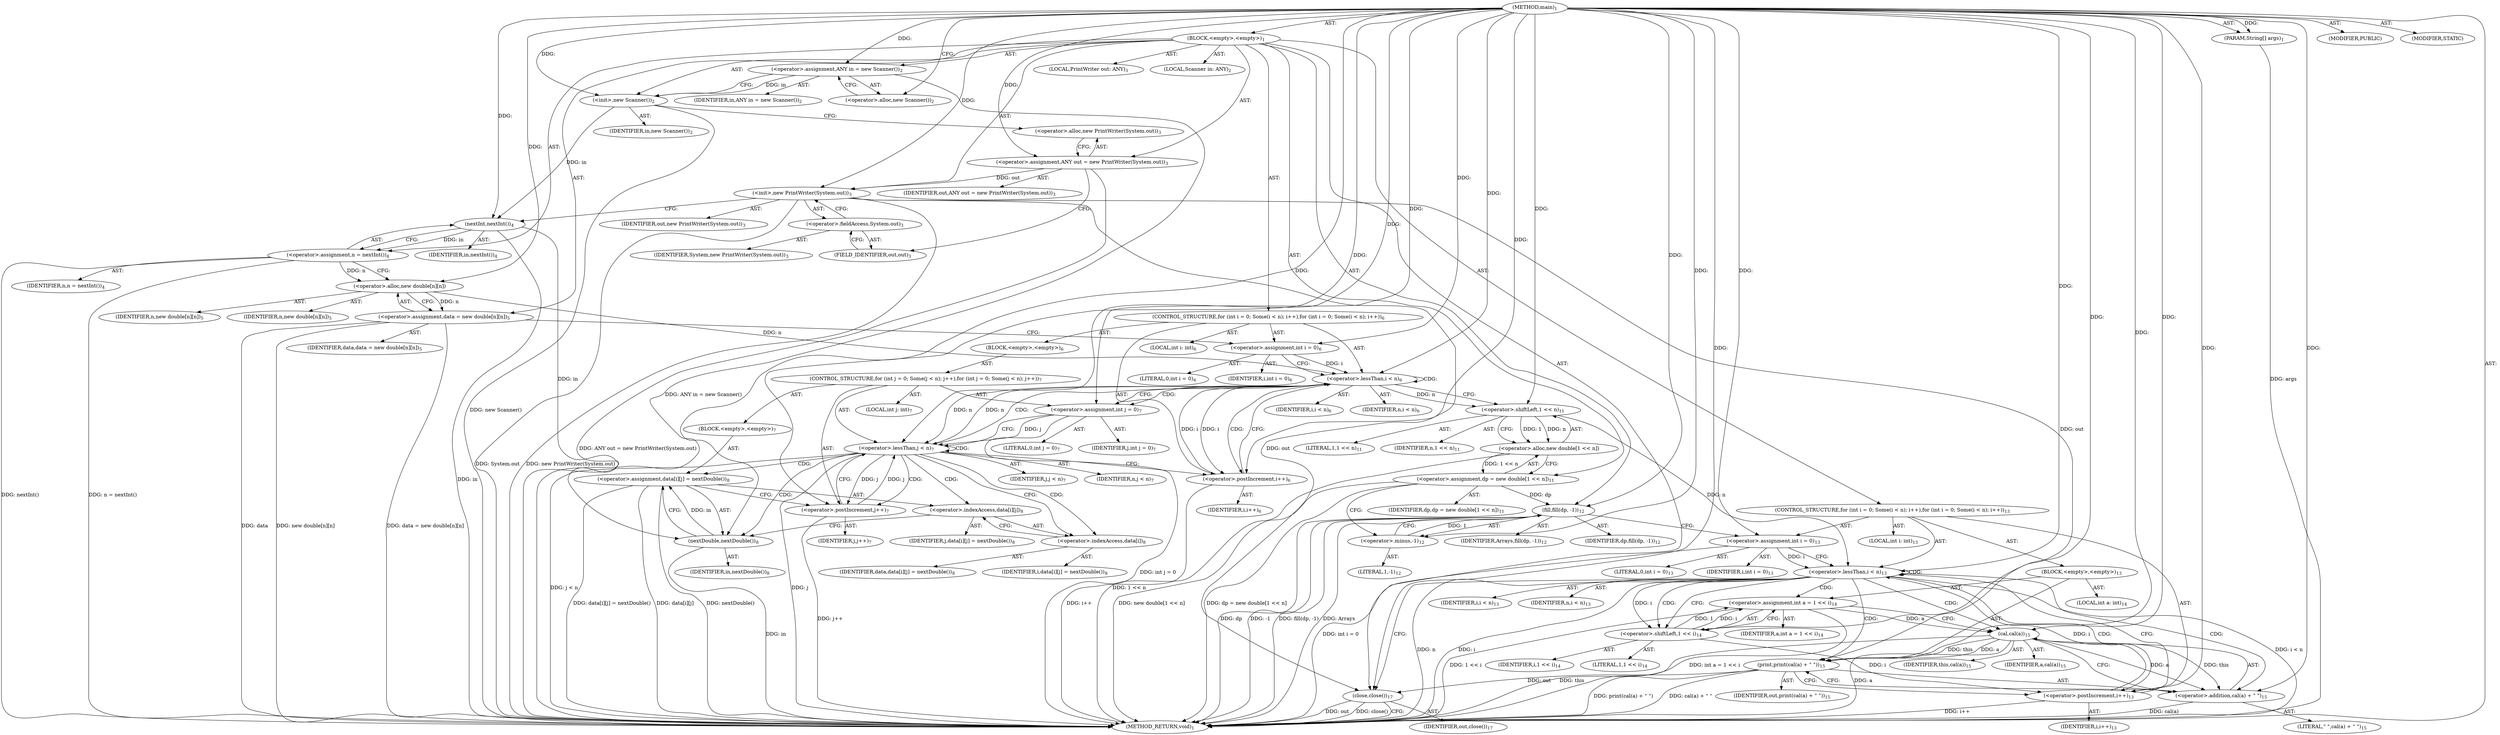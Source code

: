 digraph "main" {  
"21" [label = <(METHOD,main)<SUB>1</SUB>> ]
"22" [label = <(PARAM,String[] args)<SUB>1</SUB>> ]
"23" [label = <(BLOCK,&lt;empty&gt;,&lt;empty&gt;)<SUB>1</SUB>> ]
"4" [label = <(LOCAL,Scanner in: ANY)<SUB>2</SUB>> ]
"24" [label = <(&lt;operator&gt;.assignment,ANY in = new Scanner())<SUB>2</SUB>> ]
"25" [label = <(IDENTIFIER,in,ANY in = new Scanner())<SUB>2</SUB>> ]
"26" [label = <(&lt;operator&gt;.alloc,new Scanner())<SUB>2</SUB>> ]
"27" [label = <(&lt;init&gt;,new Scanner())<SUB>2</SUB>> ]
"3" [label = <(IDENTIFIER,in,new Scanner())<SUB>2</SUB>> ]
"6" [label = <(LOCAL,PrintWriter out: ANY)<SUB>3</SUB>> ]
"28" [label = <(&lt;operator&gt;.assignment,ANY out = new PrintWriter(System.out))<SUB>3</SUB>> ]
"29" [label = <(IDENTIFIER,out,ANY out = new PrintWriter(System.out))<SUB>3</SUB>> ]
"30" [label = <(&lt;operator&gt;.alloc,new PrintWriter(System.out))<SUB>3</SUB>> ]
"31" [label = <(&lt;init&gt;,new PrintWriter(System.out))<SUB>3</SUB>> ]
"5" [label = <(IDENTIFIER,out,new PrintWriter(System.out))<SUB>3</SUB>> ]
"32" [label = <(&lt;operator&gt;.fieldAccess,System.out)<SUB>3</SUB>> ]
"33" [label = <(IDENTIFIER,System,new PrintWriter(System.out))<SUB>3</SUB>> ]
"34" [label = <(FIELD_IDENTIFIER,out,out)<SUB>3</SUB>> ]
"35" [label = <(&lt;operator&gt;.assignment,n = nextInt())<SUB>4</SUB>> ]
"36" [label = <(IDENTIFIER,n,n = nextInt())<SUB>4</SUB>> ]
"37" [label = <(nextInt,nextInt())<SUB>4</SUB>> ]
"38" [label = <(IDENTIFIER,in,nextInt())<SUB>4</SUB>> ]
"39" [label = <(&lt;operator&gt;.assignment,data = new double[n][n])<SUB>5</SUB>> ]
"40" [label = <(IDENTIFIER,data,data = new double[n][n])<SUB>5</SUB>> ]
"41" [label = <(&lt;operator&gt;.alloc,new double[n][n])> ]
"42" [label = <(IDENTIFIER,n,new double[n][n])<SUB>5</SUB>> ]
"43" [label = <(IDENTIFIER,n,new double[n][n])<SUB>5</SUB>> ]
"44" [label = <(CONTROL_STRUCTURE,for (int i = 0; Some(i &lt; n); i++),for (int i = 0; Some(i &lt; n); i++))<SUB>6</SUB>> ]
"45" [label = <(LOCAL,int i: int)<SUB>6</SUB>> ]
"46" [label = <(&lt;operator&gt;.assignment,int i = 0)<SUB>6</SUB>> ]
"47" [label = <(IDENTIFIER,i,int i = 0)<SUB>6</SUB>> ]
"48" [label = <(LITERAL,0,int i = 0)<SUB>6</SUB>> ]
"49" [label = <(&lt;operator&gt;.lessThan,i &lt; n)<SUB>6</SUB>> ]
"50" [label = <(IDENTIFIER,i,i &lt; n)<SUB>6</SUB>> ]
"51" [label = <(IDENTIFIER,n,i &lt; n)<SUB>6</SUB>> ]
"52" [label = <(&lt;operator&gt;.postIncrement,i++)<SUB>6</SUB>> ]
"53" [label = <(IDENTIFIER,i,i++)<SUB>6</SUB>> ]
"54" [label = <(BLOCK,&lt;empty&gt;,&lt;empty&gt;)<SUB>6</SUB>> ]
"55" [label = <(CONTROL_STRUCTURE,for (int j = 0; Some(j &lt; n); j++),for (int j = 0; Some(j &lt; n); j++))<SUB>7</SUB>> ]
"56" [label = <(LOCAL,int j: int)<SUB>7</SUB>> ]
"57" [label = <(&lt;operator&gt;.assignment,int j = 0)<SUB>7</SUB>> ]
"58" [label = <(IDENTIFIER,j,int j = 0)<SUB>7</SUB>> ]
"59" [label = <(LITERAL,0,int j = 0)<SUB>7</SUB>> ]
"60" [label = <(&lt;operator&gt;.lessThan,j &lt; n)<SUB>7</SUB>> ]
"61" [label = <(IDENTIFIER,j,j &lt; n)<SUB>7</SUB>> ]
"62" [label = <(IDENTIFIER,n,j &lt; n)<SUB>7</SUB>> ]
"63" [label = <(&lt;operator&gt;.postIncrement,j++)<SUB>7</SUB>> ]
"64" [label = <(IDENTIFIER,j,j++)<SUB>7</SUB>> ]
"65" [label = <(BLOCK,&lt;empty&gt;,&lt;empty&gt;)<SUB>7</SUB>> ]
"66" [label = <(&lt;operator&gt;.assignment,data[i][j] = nextDouble())<SUB>8</SUB>> ]
"67" [label = <(&lt;operator&gt;.indexAccess,data[i][j])<SUB>8</SUB>> ]
"68" [label = <(&lt;operator&gt;.indexAccess,data[i])<SUB>8</SUB>> ]
"69" [label = <(IDENTIFIER,data,data[i][j] = nextDouble())<SUB>8</SUB>> ]
"70" [label = <(IDENTIFIER,i,data[i][j] = nextDouble())<SUB>8</SUB>> ]
"71" [label = <(IDENTIFIER,j,data[i][j] = nextDouble())<SUB>8</SUB>> ]
"72" [label = <(nextDouble,nextDouble())<SUB>8</SUB>> ]
"73" [label = <(IDENTIFIER,in,nextDouble())<SUB>8</SUB>> ]
"74" [label = <(&lt;operator&gt;.assignment,dp = new double[1 &lt;&lt; n])<SUB>11</SUB>> ]
"75" [label = <(IDENTIFIER,dp,dp = new double[1 &lt;&lt; n])<SUB>11</SUB>> ]
"76" [label = <(&lt;operator&gt;.alloc,new double[1 &lt;&lt; n])> ]
"77" [label = <(&lt;operator&gt;.shiftLeft,1 &lt;&lt; n)<SUB>11</SUB>> ]
"78" [label = <(LITERAL,1,1 &lt;&lt; n)<SUB>11</SUB>> ]
"79" [label = <(IDENTIFIER,n,1 &lt;&lt; n)<SUB>11</SUB>> ]
"80" [label = <(fill,fill(dp, -1))<SUB>12</SUB>> ]
"81" [label = <(IDENTIFIER,Arrays,fill(dp, -1))<SUB>12</SUB>> ]
"82" [label = <(IDENTIFIER,dp,fill(dp, -1))<SUB>12</SUB>> ]
"83" [label = <(&lt;operator&gt;.minus,-1)<SUB>12</SUB>> ]
"84" [label = <(LITERAL,1,-1)<SUB>12</SUB>> ]
"85" [label = <(CONTROL_STRUCTURE,for (int i = 0; Some(i &lt; n); i++),for (int i = 0; Some(i &lt; n); i++))<SUB>13</SUB>> ]
"86" [label = <(LOCAL,int i: int)<SUB>13</SUB>> ]
"87" [label = <(&lt;operator&gt;.assignment,int i = 0)<SUB>13</SUB>> ]
"88" [label = <(IDENTIFIER,i,int i = 0)<SUB>13</SUB>> ]
"89" [label = <(LITERAL,0,int i = 0)<SUB>13</SUB>> ]
"90" [label = <(&lt;operator&gt;.lessThan,i &lt; n)<SUB>13</SUB>> ]
"91" [label = <(IDENTIFIER,i,i &lt; n)<SUB>13</SUB>> ]
"92" [label = <(IDENTIFIER,n,i &lt; n)<SUB>13</SUB>> ]
"93" [label = <(&lt;operator&gt;.postIncrement,i++)<SUB>13</SUB>> ]
"94" [label = <(IDENTIFIER,i,i++)<SUB>13</SUB>> ]
"95" [label = <(BLOCK,&lt;empty&gt;,&lt;empty&gt;)<SUB>13</SUB>> ]
"96" [label = <(LOCAL,int a: int)<SUB>14</SUB>> ]
"97" [label = <(&lt;operator&gt;.assignment,int a = 1 &lt;&lt; i)<SUB>14</SUB>> ]
"98" [label = <(IDENTIFIER,a,int a = 1 &lt;&lt; i)<SUB>14</SUB>> ]
"99" [label = <(&lt;operator&gt;.shiftLeft,1 &lt;&lt; i)<SUB>14</SUB>> ]
"100" [label = <(LITERAL,1,1 &lt;&lt; i)<SUB>14</SUB>> ]
"101" [label = <(IDENTIFIER,i,1 &lt;&lt; i)<SUB>14</SUB>> ]
"102" [label = <(print,print(cal(a) + &quot; &quot;))<SUB>15</SUB>> ]
"103" [label = <(IDENTIFIER,out,print(cal(a) + &quot; &quot;))<SUB>15</SUB>> ]
"104" [label = <(&lt;operator&gt;.addition,cal(a) + &quot; &quot;)<SUB>15</SUB>> ]
"105" [label = <(cal,cal(a))<SUB>15</SUB>> ]
"106" [label = <(IDENTIFIER,this,cal(a))<SUB>15</SUB>> ]
"107" [label = <(IDENTIFIER,a,cal(a))<SUB>15</SUB>> ]
"108" [label = <(LITERAL,&quot; &quot;,cal(a) + &quot; &quot;)<SUB>15</SUB>> ]
"109" [label = <(close,close())<SUB>17</SUB>> ]
"110" [label = <(IDENTIFIER,out,close())<SUB>17</SUB>> ]
"111" [label = <(MODIFIER,PUBLIC)> ]
"112" [label = <(MODIFIER,STATIC)> ]
"113" [label = <(METHOD_RETURN,void)<SUB>1</SUB>> ]
  "21" -> "22"  [ label = "AST: "] 
  "21" -> "23"  [ label = "AST: "] 
  "21" -> "111"  [ label = "AST: "] 
  "21" -> "112"  [ label = "AST: "] 
  "21" -> "113"  [ label = "AST: "] 
  "23" -> "4"  [ label = "AST: "] 
  "23" -> "24"  [ label = "AST: "] 
  "23" -> "27"  [ label = "AST: "] 
  "23" -> "6"  [ label = "AST: "] 
  "23" -> "28"  [ label = "AST: "] 
  "23" -> "31"  [ label = "AST: "] 
  "23" -> "35"  [ label = "AST: "] 
  "23" -> "39"  [ label = "AST: "] 
  "23" -> "44"  [ label = "AST: "] 
  "23" -> "74"  [ label = "AST: "] 
  "23" -> "80"  [ label = "AST: "] 
  "23" -> "85"  [ label = "AST: "] 
  "23" -> "109"  [ label = "AST: "] 
  "24" -> "25"  [ label = "AST: "] 
  "24" -> "26"  [ label = "AST: "] 
  "27" -> "3"  [ label = "AST: "] 
  "28" -> "29"  [ label = "AST: "] 
  "28" -> "30"  [ label = "AST: "] 
  "31" -> "5"  [ label = "AST: "] 
  "31" -> "32"  [ label = "AST: "] 
  "32" -> "33"  [ label = "AST: "] 
  "32" -> "34"  [ label = "AST: "] 
  "35" -> "36"  [ label = "AST: "] 
  "35" -> "37"  [ label = "AST: "] 
  "37" -> "38"  [ label = "AST: "] 
  "39" -> "40"  [ label = "AST: "] 
  "39" -> "41"  [ label = "AST: "] 
  "41" -> "42"  [ label = "AST: "] 
  "41" -> "43"  [ label = "AST: "] 
  "44" -> "45"  [ label = "AST: "] 
  "44" -> "46"  [ label = "AST: "] 
  "44" -> "49"  [ label = "AST: "] 
  "44" -> "52"  [ label = "AST: "] 
  "44" -> "54"  [ label = "AST: "] 
  "46" -> "47"  [ label = "AST: "] 
  "46" -> "48"  [ label = "AST: "] 
  "49" -> "50"  [ label = "AST: "] 
  "49" -> "51"  [ label = "AST: "] 
  "52" -> "53"  [ label = "AST: "] 
  "54" -> "55"  [ label = "AST: "] 
  "55" -> "56"  [ label = "AST: "] 
  "55" -> "57"  [ label = "AST: "] 
  "55" -> "60"  [ label = "AST: "] 
  "55" -> "63"  [ label = "AST: "] 
  "55" -> "65"  [ label = "AST: "] 
  "57" -> "58"  [ label = "AST: "] 
  "57" -> "59"  [ label = "AST: "] 
  "60" -> "61"  [ label = "AST: "] 
  "60" -> "62"  [ label = "AST: "] 
  "63" -> "64"  [ label = "AST: "] 
  "65" -> "66"  [ label = "AST: "] 
  "66" -> "67"  [ label = "AST: "] 
  "66" -> "72"  [ label = "AST: "] 
  "67" -> "68"  [ label = "AST: "] 
  "67" -> "71"  [ label = "AST: "] 
  "68" -> "69"  [ label = "AST: "] 
  "68" -> "70"  [ label = "AST: "] 
  "72" -> "73"  [ label = "AST: "] 
  "74" -> "75"  [ label = "AST: "] 
  "74" -> "76"  [ label = "AST: "] 
  "76" -> "77"  [ label = "AST: "] 
  "77" -> "78"  [ label = "AST: "] 
  "77" -> "79"  [ label = "AST: "] 
  "80" -> "81"  [ label = "AST: "] 
  "80" -> "82"  [ label = "AST: "] 
  "80" -> "83"  [ label = "AST: "] 
  "83" -> "84"  [ label = "AST: "] 
  "85" -> "86"  [ label = "AST: "] 
  "85" -> "87"  [ label = "AST: "] 
  "85" -> "90"  [ label = "AST: "] 
  "85" -> "93"  [ label = "AST: "] 
  "85" -> "95"  [ label = "AST: "] 
  "87" -> "88"  [ label = "AST: "] 
  "87" -> "89"  [ label = "AST: "] 
  "90" -> "91"  [ label = "AST: "] 
  "90" -> "92"  [ label = "AST: "] 
  "93" -> "94"  [ label = "AST: "] 
  "95" -> "96"  [ label = "AST: "] 
  "95" -> "97"  [ label = "AST: "] 
  "95" -> "102"  [ label = "AST: "] 
  "97" -> "98"  [ label = "AST: "] 
  "97" -> "99"  [ label = "AST: "] 
  "99" -> "100"  [ label = "AST: "] 
  "99" -> "101"  [ label = "AST: "] 
  "102" -> "103"  [ label = "AST: "] 
  "102" -> "104"  [ label = "AST: "] 
  "104" -> "105"  [ label = "AST: "] 
  "104" -> "108"  [ label = "AST: "] 
  "105" -> "106"  [ label = "AST: "] 
  "105" -> "107"  [ label = "AST: "] 
  "109" -> "110"  [ label = "AST: "] 
  "24" -> "27"  [ label = "CFG: "] 
  "27" -> "30"  [ label = "CFG: "] 
  "28" -> "34"  [ label = "CFG: "] 
  "31" -> "37"  [ label = "CFG: "] 
  "35" -> "41"  [ label = "CFG: "] 
  "39" -> "46"  [ label = "CFG: "] 
  "74" -> "83"  [ label = "CFG: "] 
  "80" -> "87"  [ label = "CFG: "] 
  "109" -> "113"  [ label = "CFG: "] 
  "26" -> "24"  [ label = "CFG: "] 
  "30" -> "28"  [ label = "CFG: "] 
  "32" -> "31"  [ label = "CFG: "] 
  "37" -> "35"  [ label = "CFG: "] 
  "41" -> "39"  [ label = "CFG: "] 
  "46" -> "49"  [ label = "CFG: "] 
  "49" -> "57"  [ label = "CFG: "] 
  "49" -> "77"  [ label = "CFG: "] 
  "52" -> "49"  [ label = "CFG: "] 
  "76" -> "74"  [ label = "CFG: "] 
  "83" -> "80"  [ label = "CFG: "] 
  "87" -> "90"  [ label = "CFG: "] 
  "90" -> "99"  [ label = "CFG: "] 
  "90" -> "109"  [ label = "CFG: "] 
  "93" -> "90"  [ label = "CFG: "] 
  "34" -> "32"  [ label = "CFG: "] 
  "77" -> "76"  [ label = "CFG: "] 
  "97" -> "105"  [ label = "CFG: "] 
  "102" -> "93"  [ label = "CFG: "] 
  "57" -> "60"  [ label = "CFG: "] 
  "60" -> "68"  [ label = "CFG: "] 
  "60" -> "52"  [ label = "CFG: "] 
  "63" -> "60"  [ label = "CFG: "] 
  "99" -> "97"  [ label = "CFG: "] 
  "104" -> "102"  [ label = "CFG: "] 
  "66" -> "63"  [ label = "CFG: "] 
  "105" -> "104"  [ label = "CFG: "] 
  "67" -> "72"  [ label = "CFG: "] 
  "72" -> "66"  [ label = "CFG: "] 
  "68" -> "67"  [ label = "CFG: "] 
  "21" -> "26"  [ label = "CFG: "] 
  "22" -> "113"  [ label = "DDG: args"] 
  "24" -> "113"  [ label = "DDG: ANY in = new Scanner()"] 
  "27" -> "113"  [ label = "DDG: new Scanner()"] 
  "28" -> "113"  [ label = "DDG: ANY out = new PrintWriter(System.out)"] 
  "31" -> "113"  [ label = "DDG: System.out"] 
  "31" -> "113"  [ label = "DDG: new PrintWriter(System.out)"] 
  "37" -> "113"  [ label = "DDG: in"] 
  "35" -> "113"  [ label = "DDG: nextInt()"] 
  "35" -> "113"  [ label = "DDG: n = nextInt()"] 
  "39" -> "113"  [ label = "DDG: data"] 
  "39" -> "113"  [ label = "DDG: new double[n][n]"] 
  "39" -> "113"  [ label = "DDG: data = new double[n][n]"] 
  "76" -> "113"  [ label = "DDG: 1 &lt;&lt; n"] 
  "74" -> "113"  [ label = "DDG: new double[1 &lt;&lt; n]"] 
  "74" -> "113"  [ label = "DDG: dp = new double[1 &lt;&lt; n]"] 
  "80" -> "113"  [ label = "DDG: dp"] 
  "80" -> "113"  [ label = "DDG: -1"] 
  "80" -> "113"  [ label = "DDG: fill(dp, -1)"] 
  "87" -> "113"  [ label = "DDG: int i = 0"] 
  "90" -> "113"  [ label = "DDG: i"] 
  "90" -> "113"  [ label = "DDG: n"] 
  "90" -> "113"  [ label = "DDG: i &lt; n"] 
  "109" -> "113"  [ label = "DDG: out"] 
  "109" -> "113"  [ label = "DDG: close()"] 
  "97" -> "113"  [ label = "DDG: 1 &lt;&lt; i"] 
  "97" -> "113"  [ label = "DDG: int a = 1 &lt;&lt; i"] 
  "105" -> "113"  [ label = "DDG: a"] 
  "104" -> "113"  [ label = "DDG: cal(a)"] 
  "102" -> "113"  [ label = "DDG: cal(a) + &quot; &quot;"] 
  "102" -> "113"  [ label = "DDG: print(cal(a) + &quot; &quot;)"] 
  "93" -> "113"  [ label = "DDG: i++"] 
  "57" -> "113"  [ label = "DDG: int j = 0"] 
  "60" -> "113"  [ label = "DDG: j"] 
  "60" -> "113"  [ label = "DDG: j &lt; n"] 
  "52" -> "113"  [ label = "DDG: i++"] 
  "66" -> "113"  [ label = "DDG: data[i][j]"] 
  "72" -> "113"  [ label = "DDG: in"] 
  "66" -> "113"  [ label = "DDG: nextDouble()"] 
  "66" -> "113"  [ label = "DDG: data[i][j] = nextDouble()"] 
  "63" -> "113"  [ label = "DDG: j++"] 
  "105" -> "113"  [ label = "DDG: this"] 
  "80" -> "113"  [ label = "DDG: Arrays"] 
  "21" -> "22"  [ label = "DDG: "] 
  "21" -> "24"  [ label = "DDG: "] 
  "21" -> "28"  [ label = "DDG: "] 
  "37" -> "35"  [ label = "DDG: in"] 
  "41" -> "39"  [ label = "DDG: n"] 
  "76" -> "74"  [ label = "DDG: 1 &lt;&lt; n"] 
  "24" -> "27"  [ label = "DDG: in"] 
  "21" -> "27"  [ label = "DDG: "] 
  "28" -> "31"  [ label = "DDG: out"] 
  "21" -> "31"  [ label = "DDG: "] 
  "21" -> "46"  [ label = "DDG: "] 
  "21" -> "80"  [ label = "DDG: "] 
  "74" -> "80"  [ label = "DDG: dp"] 
  "83" -> "80"  [ label = "DDG: 1"] 
  "21" -> "87"  [ label = "DDG: "] 
  "31" -> "109"  [ label = "DDG: out"] 
  "102" -> "109"  [ label = "DDG: out"] 
  "21" -> "109"  [ label = "DDG: "] 
  "27" -> "37"  [ label = "DDG: in"] 
  "21" -> "37"  [ label = "DDG: "] 
  "35" -> "41"  [ label = "DDG: n"] 
  "21" -> "41"  [ label = "DDG: "] 
  "46" -> "49"  [ label = "DDG: i"] 
  "52" -> "49"  [ label = "DDG: i"] 
  "21" -> "49"  [ label = "DDG: "] 
  "41" -> "49"  [ label = "DDG: n"] 
  "60" -> "49"  [ label = "DDG: n"] 
  "49" -> "52"  [ label = "DDG: i"] 
  "21" -> "52"  [ label = "DDG: "] 
  "77" -> "76"  [ label = "DDG: 1"] 
  "77" -> "76"  [ label = "DDG: n"] 
  "21" -> "83"  [ label = "DDG: "] 
  "87" -> "90"  [ label = "DDG: i"] 
  "93" -> "90"  [ label = "DDG: i"] 
  "21" -> "90"  [ label = "DDG: "] 
  "77" -> "90"  [ label = "DDG: n"] 
  "99" -> "93"  [ label = "DDG: i"] 
  "21" -> "93"  [ label = "DDG: "] 
  "99" -> "97"  [ label = "DDG: 1"] 
  "99" -> "97"  [ label = "DDG: i"] 
  "21" -> "57"  [ label = "DDG: "] 
  "21" -> "77"  [ label = "DDG: "] 
  "49" -> "77"  [ label = "DDG: n"] 
  "31" -> "102"  [ label = "DDG: out"] 
  "21" -> "102"  [ label = "DDG: "] 
  "105" -> "102"  [ label = "DDG: this"] 
  "105" -> "102"  [ label = "DDG: a"] 
  "57" -> "60"  [ label = "DDG: j"] 
  "63" -> "60"  [ label = "DDG: j"] 
  "21" -> "60"  [ label = "DDG: "] 
  "49" -> "60"  [ label = "DDG: n"] 
  "60" -> "63"  [ label = "DDG: j"] 
  "21" -> "63"  [ label = "DDG: "] 
  "72" -> "66"  [ label = "DDG: in"] 
  "21" -> "99"  [ label = "DDG: "] 
  "90" -> "99"  [ label = "DDG: i"] 
  "105" -> "104"  [ label = "DDG: this"] 
  "105" -> "104"  [ label = "DDG: a"] 
  "21" -> "104"  [ label = "DDG: "] 
  "21" -> "105"  [ label = "DDG: "] 
  "97" -> "105"  [ label = "DDG: a"] 
  "37" -> "72"  [ label = "DDG: in"] 
  "21" -> "72"  [ label = "DDG: "] 
  "49" -> "49"  [ label = "CDG: "] 
  "49" -> "60"  [ label = "CDG: "] 
  "49" -> "57"  [ label = "CDG: "] 
  "49" -> "52"  [ label = "CDG: "] 
  "90" -> "105"  [ label = "CDG: "] 
  "90" -> "99"  [ label = "CDG: "] 
  "90" -> "102"  [ label = "CDG: "] 
  "90" -> "104"  [ label = "CDG: "] 
  "90" -> "97"  [ label = "CDG: "] 
  "90" -> "93"  [ label = "CDG: "] 
  "90" -> "90"  [ label = "CDG: "] 
  "60" -> "68"  [ label = "CDG: "] 
  "60" -> "60"  [ label = "CDG: "] 
  "60" -> "66"  [ label = "CDG: "] 
  "60" -> "72"  [ label = "CDG: "] 
  "60" -> "67"  [ label = "CDG: "] 
  "60" -> "63"  [ label = "CDG: "] 
}
